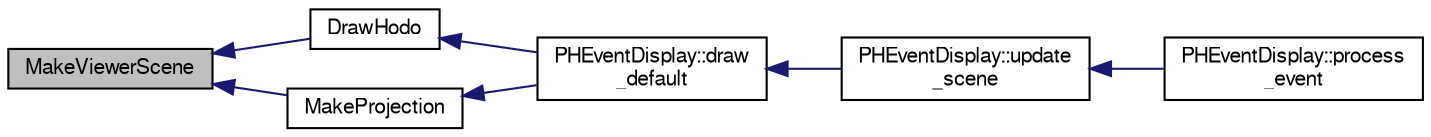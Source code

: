 digraph "MakeViewerScene"
{
  bgcolor="transparent";
  edge [fontname="FreeSans",fontsize="10",labelfontname="FreeSans",labelfontsize="10"];
  node [fontname="FreeSans",fontsize="10",shape=record];
  rankdir="LR";
  Node1 [label="MakeViewerScene",height=0.2,width=0.4,color="black", fillcolor="grey75", style="filled" fontcolor="black"];
  Node1 -> Node2 [dir="back",color="midnightblue",fontsize="10",style="solid",fontname="FreeSans"];
  Node2 [label="DrawHodo",height=0.2,width=0.4,color="black",URL="$d4/d55/PHEventDisplay_8cxx.html#af8cee52e398541440107db4967aa7cf1"];
  Node2 -> Node3 [dir="back",color="midnightblue",fontsize="10",style="solid",fontname="FreeSans"];
  Node3 [label="PHEventDisplay::draw\l_default",height=0.2,width=0.4,color="black",URL="$d1/dce/classPHEventDisplay.html#a9c699447114eee782d4e6b47d2e66bca"];
  Node3 -> Node4 [dir="back",color="midnightblue",fontsize="10",style="solid",fontname="FreeSans"];
  Node4 [label="PHEventDisplay::update\l_scene",height=0.2,width=0.4,color="black",URL="$d1/dce/classPHEventDisplay.html#a03cc55b6afc4f9adf7e1f407e290d73d"];
  Node4 -> Node5 [dir="back",color="midnightblue",fontsize="10",style="solid",fontname="FreeSans"];
  Node5 [label="PHEventDisplay::process\l_event",height=0.2,width=0.4,color="black",URL="$d1/dce/classPHEventDisplay.html#afed380a0d21e7186dd7c91b03ac69f12",tooltip="Event processing. "];
  Node1 -> Node6 [dir="back",color="midnightblue",fontsize="10",style="solid",fontname="FreeSans"];
  Node6 [label="MakeProjection",height=0.2,width=0.4,color="black",URL="$d4/d55/PHEventDisplay_8cxx.html#a3125e2c2773f2cb426e8f0fe3cd0da23"];
  Node6 -> Node3 [dir="back",color="midnightblue",fontsize="10",style="solid",fontname="FreeSans"];
}
